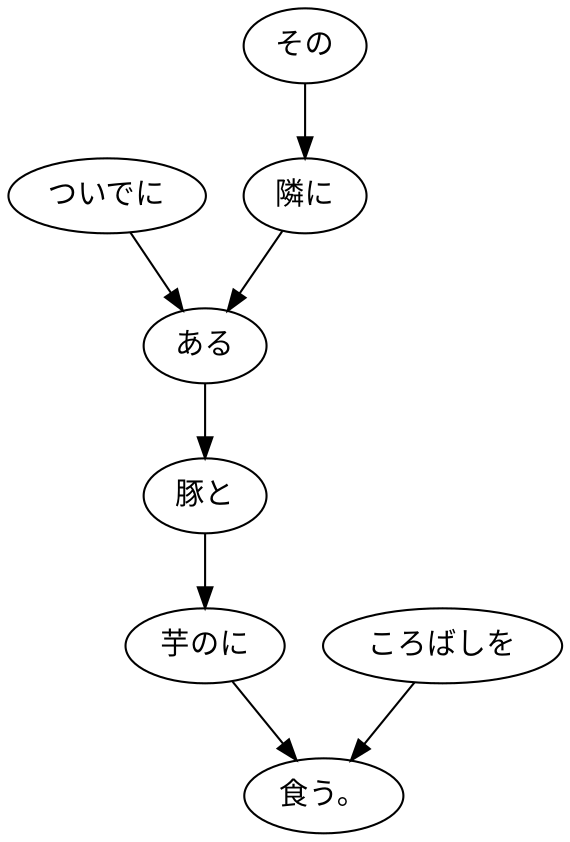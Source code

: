 digraph graph4613 {
	node0 [label="ついでに"];
	node1 [label="その"];
	node2 [label="隣に"];
	node3 [label="ある"];
	node4 [label="豚と"];
	node5 [label="芋のに"];
	node6 [label="ころばしを"];
	node7 [label="食う。"];
	node0 -> node3;
	node1 -> node2;
	node2 -> node3;
	node3 -> node4;
	node4 -> node5;
	node5 -> node7;
	node6 -> node7;
}

